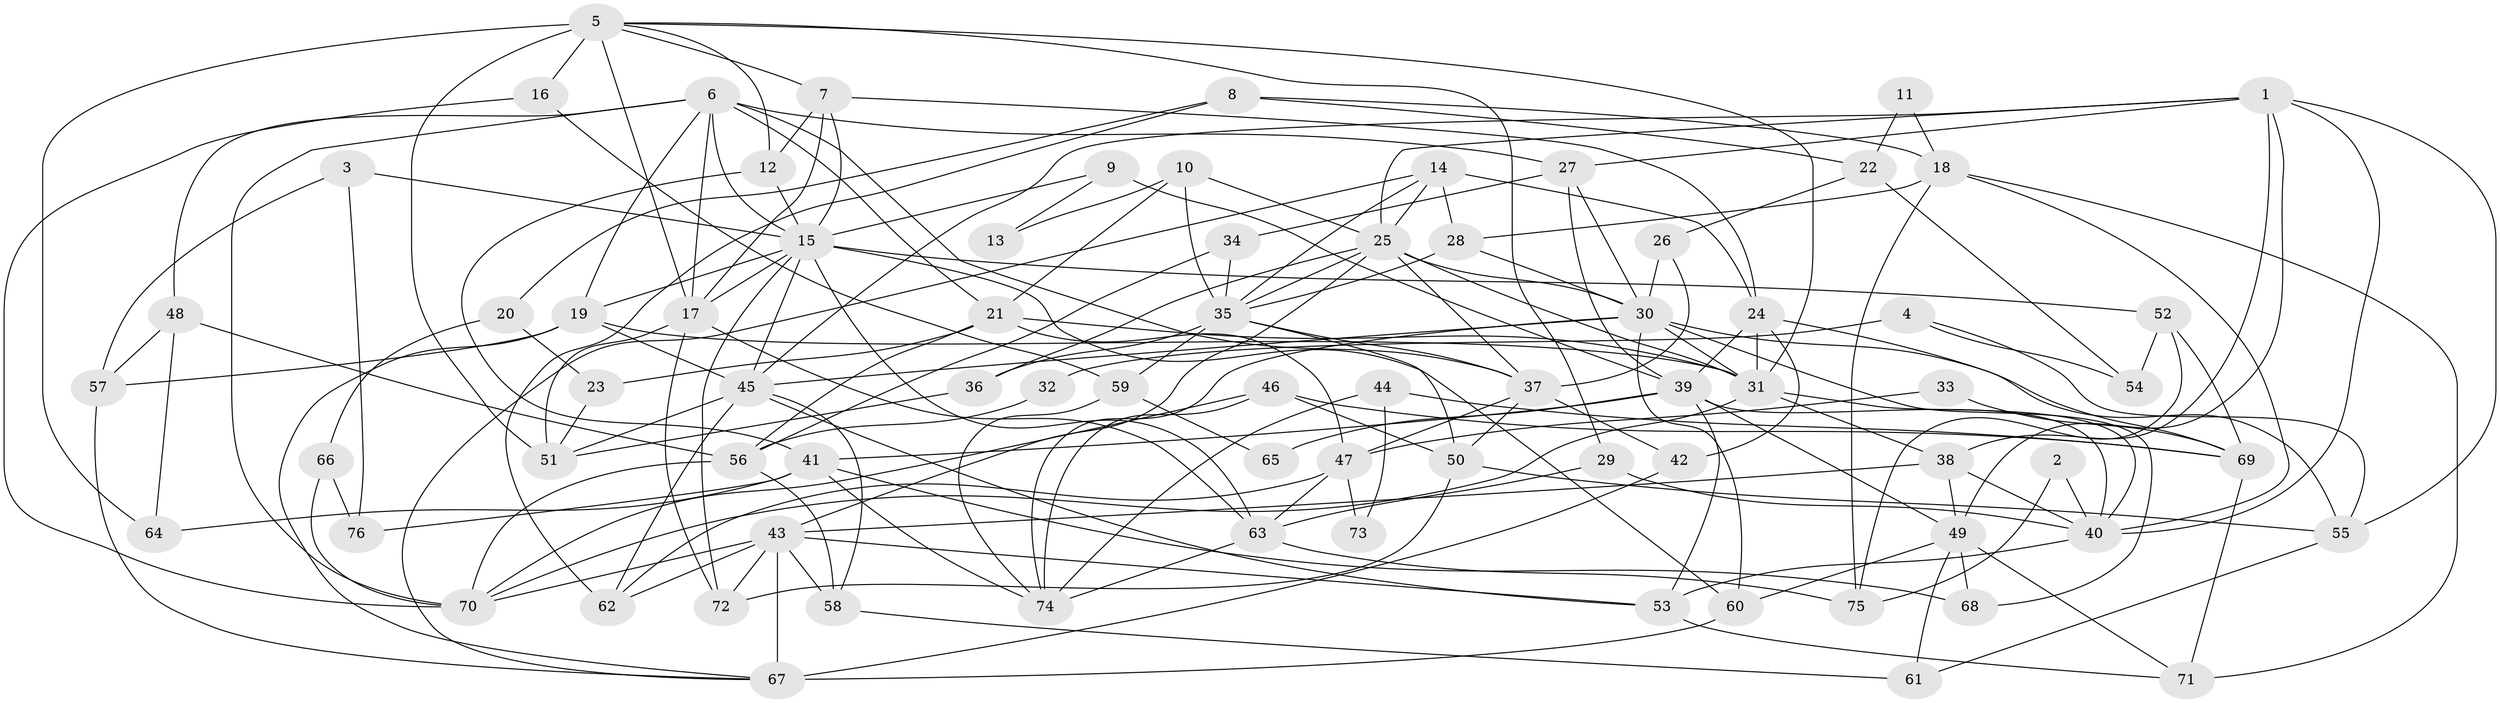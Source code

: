 // original degree distribution, {4: 0.3333333333333333, 2: 0.07936507936507936, 3: 0.30158730158730157, 5: 0.14285714285714285, 6: 0.11904761904761904, 7: 0.015873015873015872, 8: 0.007936507936507936}
// Generated by graph-tools (version 1.1) at 2025/51/03/04/25 22:51:03]
// undirected, 76 vertices, 185 edges
graph export_dot {
  node [color=gray90,style=filled];
  1;
  2;
  3;
  4;
  5;
  6;
  7;
  8;
  9;
  10;
  11;
  12;
  13;
  14;
  15;
  16;
  17;
  18;
  19;
  20;
  21;
  22;
  23;
  24;
  25;
  26;
  27;
  28;
  29;
  30;
  31;
  32;
  33;
  34;
  35;
  36;
  37;
  38;
  39;
  40;
  41;
  42;
  43;
  44;
  45;
  46;
  47;
  48;
  49;
  50;
  51;
  52;
  53;
  54;
  55;
  56;
  57;
  58;
  59;
  60;
  61;
  62;
  63;
  64;
  65;
  66;
  67;
  68;
  69;
  70;
  71;
  72;
  73;
  74;
  75;
  76;
  1 -- 25 [weight=1.0];
  1 -- 27 [weight=1.0];
  1 -- 38 [weight=2.0];
  1 -- 40 [weight=1.0];
  1 -- 45 [weight=1.0];
  1 -- 49 [weight=2.0];
  1 -- 55 [weight=1.0];
  2 -- 40 [weight=1.0];
  2 -- 75 [weight=1.0];
  3 -- 15 [weight=1.0];
  3 -- 57 [weight=1.0];
  3 -- 76 [weight=1.0];
  4 -- 32 [weight=1.0];
  4 -- 54 [weight=1.0];
  4 -- 55 [weight=1.0];
  5 -- 7 [weight=1.0];
  5 -- 12 [weight=1.0];
  5 -- 16 [weight=2.0];
  5 -- 17 [weight=1.0];
  5 -- 29 [weight=1.0];
  5 -- 31 [weight=1.0];
  5 -- 51 [weight=1.0];
  5 -- 64 [weight=1.0];
  6 -- 15 [weight=1.0];
  6 -- 17 [weight=1.0];
  6 -- 19 [weight=1.0];
  6 -- 21 [weight=2.0];
  6 -- 27 [weight=1.0];
  6 -- 37 [weight=1.0];
  6 -- 48 [weight=1.0];
  6 -- 70 [weight=1.0];
  7 -- 12 [weight=1.0];
  7 -- 15 [weight=1.0];
  7 -- 17 [weight=1.0];
  7 -- 24 [weight=1.0];
  8 -- 18 [weight=1.0];
  8 -- 20 [weight=1.0];
  8 -- 22 [weight=1.0];
  8 -- 62 [weight=1.0];
  9 -- 13 [weight=1.0];
  9 -- 15 [weight=1.0];
  9 -- 39 [weight=1.0];
  10 -- 13 [weight=1.0];
  10 -- 21 [weight=1.0];
  10 -- 25 [weight=1.0];
  10 -- 35 [weight=1.0];
  11 -- 18 [weight=1.0];
  11 -- 22 [weight=1.0];
  12 -- 15 [weight=1.0];
  12 -- 41 [weight=1.0];
  14 -- 24 [weight=1.0];
  14 -- 25 [weight=1.0];
  14 -- 28 [weight=1.0];
  14 -- 35 [weight=1.0];
  14 -- 67 [weight=1.0];
  15 -- 17 [weight=1.0];
  15 -- 19 [weight=1.0];
  15 -- 45 [weight=3.0];
  15 -- 52 [weight=1.0];
  15 -- 60 [weight=1.0];
  15 -- 63 [weight=1.0];
  15 -- 72 [weight=1.0];
  16 -- 59 [weight=1.0];
  16 -- 70 [weight=1.0];
  17 -- 51 [weight=1.0];
  17 -- 63 [weight=1.0];
  17 -- 72 [weight=1.0];
  18 -- 28 [weight=1.0];
  18 -- 40 [weight=1.0];
  18 -- 71 [weight=1.0];
  18 -- 75 [weight=1.0];
  19 -- 31 [weight=1.0];
  19 -- 45 [weight=1.0];
  19 -- 57 [weight=1.0];
  19 -- 67 [weight=1.0];
  20 -- 23 [weight=1.0];
  20 -- 66 [weight=1.0];
  21 -- 23 [weight=1.0];
  21 -- 31 [weight=1.0];
  21 -- 47 [weight=1.0];
  21 -- 56 [weight=1.0];
  22 -- 26 [weight=1.0];
  22 -- 54 [weight=1.0];
  23 -- 51 [weight=1.0];
  24 -- 31 [weight=1.0];
  24 -- 39 [weight=1.0];
  24 -- 42 [weight=1.0];
  24 -- 69 [weight=1.0];
  25 -- 30 [weight=2.0];
  25 -- 31 [weight=2.0];
  25 -- 35 [weight=1.0];
  25 -- 36 [weight=1.0];
  25 -- 37 [weight=2.0];
  25 -- 43 [weight=1.0];
  26 -- 30 [weight=1.0];
  26 -- 37 [weight=1.0];
  27 -- 30 [weight=1.0];
  27 -- 34 [weight=1.0];
  27 -- 39 [weight=1.0];
  28 -- 30 [weight=1.0];
  28 -- 35 [weight=1.0];
  29 -- 40 [weight=1.0];
  29 -- 63 [weight=1.0];
  30 -- 31 [weight=1.0];
  30 -- 45 [weight=1.0];
  30 -- 55 [weight=1.0];
  30 -- 60 [weight=1.0];
  30 -- 68 [weight=1.0];
  30 -- 74 [weight=1.0];
  31 -- 38 [weight=2.0];
  31 -- 40 [weight=1.0];
  31 -- 70 [weight=1.0];
  32 -- 56 [weight=1.0];
  33 -- 47 [weight=1.0];
  33 -- 69 [weight=1.0];
  34 -- 35 [weight=1.0];
  34 -- 56 [weight=1.0];
  35 -- 36 [weight=1.0];
  35 -- 37 [weight=1.0];
  35 -- 50 [weight=1.0];
  35 -- 59 [weight=1.0];
  36 -- 51 [weight=1.0];
  37 -- 42 [weight=1.0];
  37 -- 47 [weight=1.0];
  37 -- 50 [weight=1.0];
  38 -- 40 [weight=1.0];
  38 -- 43 [weight=2.0];
  38 -- 49 [weight=1.0];
  39 -- 40 [weight=1.0];
  39 -- 41 [weight=1.0];
  39 -- 49 [weight=1.0];
  39 -- 53 [weight=1.0];
  39 -- 65 [weight=1.0];
  40 -- 53 [weight=1.0];
  41 -- 64 [weight=1.0];
  41 -- 68 [weight=1.0];
  41 -- 74 [weight=1.0];
  41 -- 76 [weight=1.0];
  42 -- 67 [weight=1.0];
  43 -- 53 [weight=1.0];
  43 -- 58 [weight=2.0];
  43 -- 62 [weight=1.0];
  43 -- 67 [weight=3.0];
  43 -- 70 [weight=1.0];
  43 -- 72 [weight=1.0];
  44 -- 69 [weight=1.0];
  44 -- 73 [weight=1.0];
  44 -- 74 [weight=1.0];
  45 -- 51 [weight=1.0];
  45 -- 53 [weight=1.0];
  45 -- 58 [weight=1.0];
  45 -- 62 [weight=1.0];
  46 -- 50 [weight=1.0];
  46 -- 69 [weight=1.0];
  46 -- 70 [weight=1.0];
  46 -- 74 [weight=1.0];
  47 -- 62 [weight=1.0];
  47 -- 63 [weight=1.0];
  47 -- 73 [weight=1.0];
  48 -- 56 [weight=1.0];
  48 -- 57 [weight=1.0];
  48 -- 64 [weight=1.0];
  49 -- 60 [weight=1.0];
  49 -- 61 [weight=1.0];
  49 -- 68 [weight=1.0];
  49 -- 71 [weight=1.0];
  50 -- 55 [weight=1.0];
  50 -- 72 [weight=1.0];
  52 -- 54 [weight=1.0];
  52 -- 69 [weight=1.0];
  52 -- 75 [weight=1.0];
  53 -- 71 [weight=1.0];
  55 -- 61 [weight=1.0];
  56 -- 58 [weight=1.0];
  56 -- 70 [weight=1.0];
  57 -- 67 [weight=1.0];
  58 -- 61 [weight=1.0];
  59 -- 65 [weight=1.0];
  59 -- 74 [weight=1.0];
  60 -- 67 [weight=1.0];
  63 -- 74 [weight=1.0];
  63 -- 75 [weight=1.0];
  66 -- 70 [weight=1.0];
  66 -- 76 [weight=1.0];
  69 -- 71 [weight=1.0];
}
